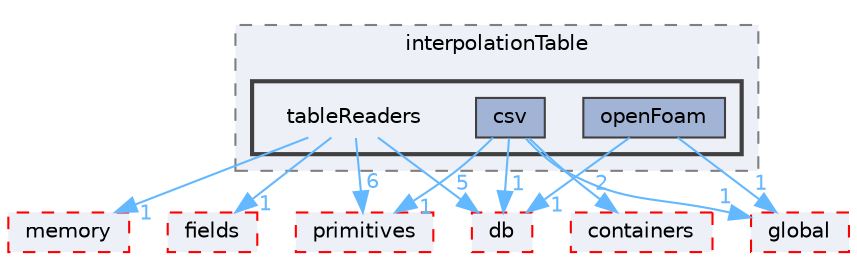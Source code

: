 digraph "src/OpenFOAM/interpolations/interpolationTable/tableReaders"
{
 // LATEX_PDF_SIZE
  bgcolor="transparent";
  edge [fontname=Helvetica,fontsize=10,labelfontname=Helvetica,labelfontsize=10];
  node [fontname=Helvetica,fontsize=10,shape=box,height=0.2,width=0.4];
  compound=true
  subgraph clusterdir_9f1aca8cdff648a574ac91ac8f606876 {
    graph [ bgcolor="#edf0f7", pencolor="grey50", label="interpolationTable", fontname=Helvetica,fontsize=10 style="filled,dashed", URL="dir_9f1aca8cdff648a574ac91ac8f606876.html",tooltip=""]
  subgraph clusterdir_f6f39c37c2453dc98685617372493be5 {
    graph [ bgcolor="#edf0f7", pencolor="grey25", label="", fontname=Helvetica,fontsize=10 style="filled,bold", URL="dir_f6f39c37c2453dc98685617372493be5.html",tooltip=""]
    dir_f6f39c37c2453dc98685617372493be5 [shape=plaintext, label="tableReaders"];
  dir_34901c6b6c38fb508b373ce3b68106ff [label="csv", fillcolor="#a2b4d6", color="grey25", style="filled", URL="dir_34901c6b6c38fb508b373ce3b68106ff.html",tooltip=""];
  dir_6313558c27f915f7497766c22630afc3 [label="openFoam", fillcolor="#a2b4d6", color="grey25", style="filled", URL="dir_6313558c27f915f7497766c22630afc3.html",tooltip=""];
  }
  }
  dir_19d0872053bde092be81d7fe3f56cbf7 [label="containers", fillcolor="#edf0f7", color="red", style="filled,dashed", URL="dir_19d0872053bde092be81d7fe3f56cbf7.html",tooltip=""];
  dir_385a22dcc2f7120acb0f1a7a832b3b8d [label="memory", fillcolor="#edf0f7", color="red", style="filled,dashed", URL="dir_385a22dcc2f7120acb0f1a7a832b3b8d.html",tooltip=""];
  dir_3e50f45338116b169052b428016851aa [label="primitives", fillcolor="#edf0f7", color="red", style="filled,dashed", URL="dir_3e50f45338116b169052b428016851aa.html",tooltip=""];
  dir_63c634f7a7cfd679ac26c67fb30fc32f [label="db", fillcolor="#edf0f7", color="red", style="filled,dashed", URL="dir_63c634f7a7cfd679ac26c67fb30fc32f.html",tooltip=""];
  dir_8583492183f4d27c76555f8f333dd07b [label="global", fillcolor="#edf0f7", color="red", style="filled,dashed", URL="dir_8583492183f4d27c76555f8f333dd07b.html",tooltip=""];
  dir_962442b8f989d5529fab5e0f0e4ffb74 [label="fields", fillcolor="#edf0f7", color="red", style="filled,dashed", URL="dir_962442b8f989d5529fab5e0f0e4ffb74.html",tooltip=""];
  dir_f6f39c37c2453dc98685617372493be5->dir_385a22dcc2f7120acb0f1a7a832b3b8d [headlabel="1", labeldistance=1.5 headhref="dir_003948_002352.html" href="dir_003948_002352.html" color="steelblue1" fontcolor="steelblue1"];
  dir_f6f39c37c2453dc98685617372493be5->dir_3e50f45338116b169052b428016851aa [headlabel="6", labeldistance=1.5 headhref="dir_003948_003069.html" href="dir_003948_003069.html" color="steelblue1" fontcolor="steelblue1"];
  dir_f6f39c37c2453dc98685617372493be5->dir_63c634f7a7cfd679ac26c67fb30fc32f [headlabel="5", labeldistance=1.5 headhref="dir_003948_000817.html" href="dir_003948_000817.html" color="steelblue1" fontcolor="steelblue1"];
  dir_f6f39c37c2453dc98685617372493be5->dir_962442b8f989d5529fab5e0f0e4ffb74 [headlabel="1", labeldistance=1.5 headhref="dir_003948_001335.html" href="dir_003948_001335.html" color="steelblue1" fontcolor="steelblue1"];
  dir_34901c6b6c38fb508b373ce3b68106ff->dir_19d0872053bde092be81d7fe3f56cbf7 [headlabel="2", labeldistance=1.5 headhref="dir_000736_000669.html" href="dir_000736_000669.html" color="steelblue1" fontcolor="steelblue1"];
  dir_34901c6b6c38fb508b373ce3b68106ff->dir_3e50f45338116b169052b428016851aa [headlabel="1", labeldistance=1.5 headhref="dir_000736_003069.html" href="dir_000736_003069.html" color="steelblue1" fontcolor="steelblue1"];
  dir_34901c6b6c38fb508b373ce3b68106ff->dir_63c634f7a7cfd679ac26c67fb30fc32f [headlabel="1", labeldistance=1.5 headhref="dir_000736_000817.html" href="dir_000736_000817.html" color="steelblue1" fontcolor="steelblue1"];
  dir_34901c6b6c38fb508b373ce3b68106ff->dir_8583492183f4d27c76555f8f333dd07b [headlabel="1", labeldistance=1.5 headhref="dir_000736_001645.html" href="dir_000736_001645.html" color="steelblue1" fontcolor="steelblue1"];
  dir_6313558c27f915f7497766c22630afc3->dir_63c634f7a7cfd679ac26c67fb30fc32f [headlabel="1", labeldistance=1.5 headhref="dir_002696_000817.html" href="dir_002696_000817.html" color="steelblue1" fontcolor="steelblue1"];
  dir_6313558c27f915f7497766c22630afc3->dir_8583492183f4d27c76555f8f333dd07b [headlabel="1", labeldistance=1.5 headhref="dir_002696_001645.html" href="dir_002696_001645.html" color="steelblue1" fontcolor="steelblue1"];
}
